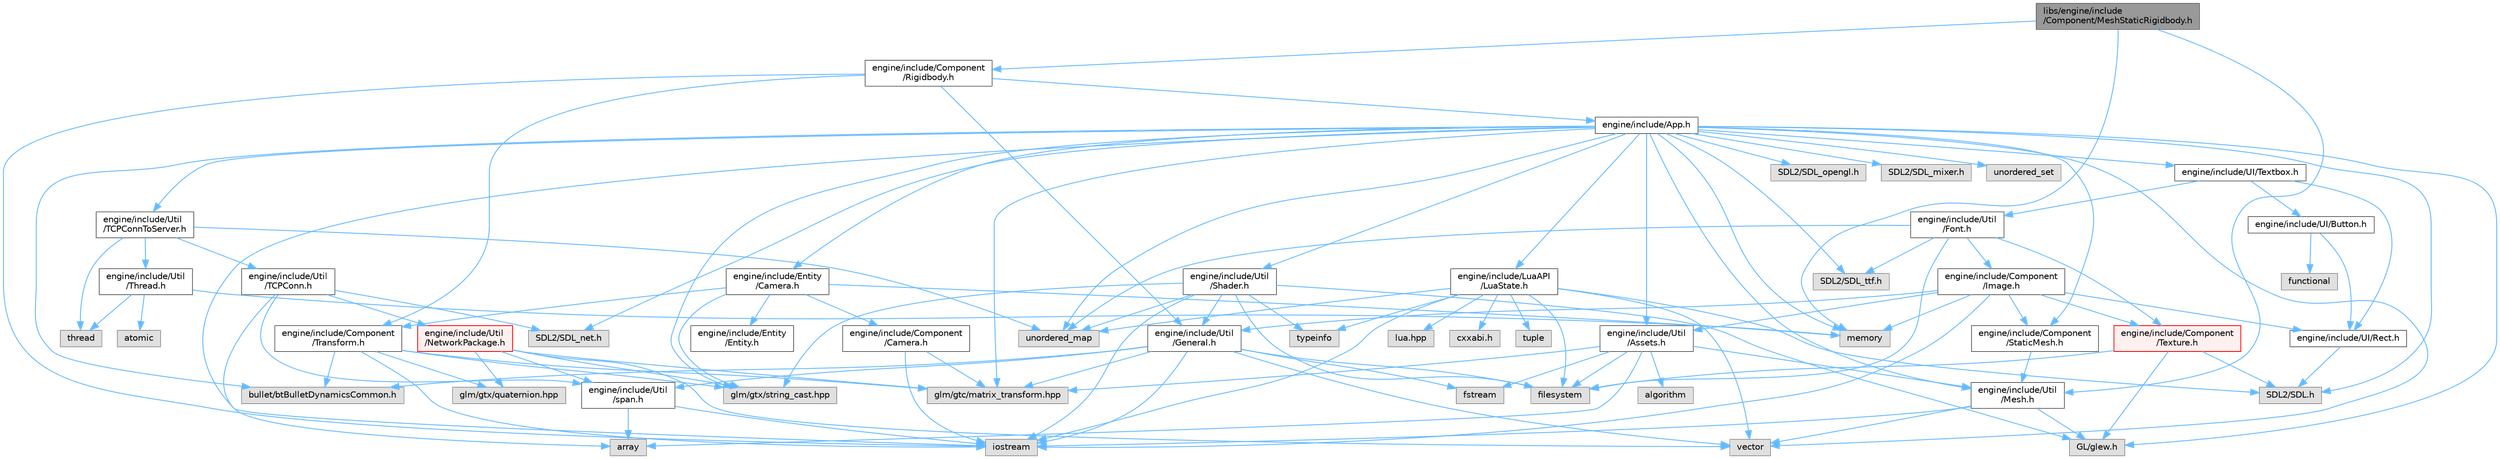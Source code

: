 digraph "libs/engine/include/Component/MeshStaticRigidbody.h"
{
 // LATEX_PDF_SIZE
  bgcolor="transparent";
  edge [fontname=Helvetica,fontsize=10,labelfontname=Helvetica,labelfontsize=10];
  node [fontname=Helvetica,fontsize=10,shape=box,height=0.2,width=0.4];
  Node1 [label="libs/engine/include\l/Component/MeshStaticRigidbody.h",height=0.2,width=0.4,color="gray40", fillcolor="grey60", style="filled", fontcolor="black",tooltip=" "];
  Node1 -> Node2 [color="steelblue1",style="solid"];
  Node2 [label="engine/include/Component\l/Rigidbody.h",height=0.2,width=0.4,color="grey40", fillcolor="white", style="filled",URL="$_rigidbody_8h.html",tooltip=" "];
  Node2 -> Node3 [color="steelblue1",style="solid"];
  Node3 [label="engine/include/App.h",height=0.2,width=0.4,color="grey40", fillcolor="white", style="filled",URL="$_app_8h.html",tooltip=" "];
  Node3 -> Node4 [color="steelblue1",style="solid"];
  Node4 [label="iostream",height=0.2,width=0.4,color="grey60", fillcolor="#E0E0E0", style="filled",tooltip=" "];
  Node3 -> Node5 [color="steelblue1",style="solid"];
  Node5 [label="engine/include/Entity\l/Camera.h",height=0.2,width=0.4,color="grey40", fillcolor="white", style="filled",URL="$_entity_2_camera_8h.html",tooltip=" "];
  Node5 -> Node6 [color="steelblue1",style="solid"];
  Node6 [label="memory",height=0.2,width=0.4,color="grey60", fillcolor="#E0E0E0", style="filled",tooltip=" "];
  Node5 -> Node7 [color="steelblue1",style="solid"];
  Node7 [label="engine/include/Entity\l/Entity.h",height=0.2,width=0.4,color="grey40", fillcolor="white", style="filled",URL="$_entity_8h.html",tooltip=" "];
  Node5 -> Node8 [color="steelblue1",style="solid"];
  Node8 [label="engine/include/Component\l/Camera.h",height=0.2,width=0.4,color="grey40", fillcolor="white", style="filled",URL="$_component_2_camera_8h.html",tooltip=" "];
  Node8 -> Node9 [color="steelblue1",style="solid"];
  Node9 [label="glm/gtc/matrix_transform.hpp",height=0.2,width=0.4,color="grey60", fillcolor="#E0E0E0", style="filled",tooltip=" "];
  Node8 -> Node4 [color="steelblue1",style="solid"];
  Node5 -> Node10 [color="steelblue1",style="solid"];
  Node10 [label="engine/include/Component\l/Transform.h",height=0.2,width=0.4,color="grey40", fillcolor="white", style="filled",URL="$_transform_8h.html",tooltip=" "];
  Node10 -> Node9 [color="steelblue1",style="solid"];
  Node10 -> Node11 [color="steelblue1",style="solid"];
  Node11 [label="glm/gtx/string_cast.hpp",height=0.2,width=0.4,color="grey60", fillcolor="#E0E0E0", style="filled",tooltip=" "];
  Node10 -> Node12 [color="steelblue1",style="solid"];
  Node12 [label="glm/gtx/quaternion.hpp",height=0.2,width=0.4,color="grey60", fillcolor="#E0E0E0", style="filled",tooltip=" "];
  Node10 -> Node4 [color="steelblue1",style="solid"];
  Node10 -> Node13 [color="steelblue1",style="solid"];
  Node13 [label="bullet/btBulletDynamicsCommon.h",height=0.2,width=0.4,color="grey60", fillcolor="#E0E0E0", style="filled",tooltip=" "];
  Node5 -> Node11 [color="steelblue1",style="solid"];
  Node3 -> Node14 [color="steelblue1",style="solid"];
  Node14 [label="engine/include/Util\l/Assets.h",height=0.2,width=0.4,color="grey40", fillcolor="white", style="filled",URL="$_assets_8h.html",tooltip=" "];
  Node14 -> Node15 [color="steelblue1",style="solid"];
  Node15 [label="fstream",height=0.2,width=0.4,color="grey60", fillcolor="#E0E0E0", style="filled",tooltip=" "];
  Node14 -> Node16 [color="steelblue1",style="solid"];
  Node16 [label="filesystem",height=0.2,width=0.4,color="grey60", fillcolor="#E0E0E0", style="filled",tooltip=" "];
  Node14 -> Node17 [color="steelblue1",style="solid"];
  Node17 [label="array",height=0.2,width=0.4,color="grey60", fillcolor="#E0E0E0", style="filled",tooltip=" "];
  Node14 -> Node18 [color="steelblue1",style="solid"];
  Node18 [label="algorithm",height=0.2,width=0.4,color="grey60", fillcolor="#E0E0E0", style="filled",tooltip=" "];
  Node14 -> Node19 [color="steelblue1",style="solid"];
  Node19 [label="engine/include/Util\l/Mesh.h",height=0.2,width=0.4,color="grey40", fillcolor="white", style="filled",URL="$_mesh_8h.html",tooltip=" "];
  Node19 -> Node4 [color="steelblue1",style="solid"];
  Node19 -> Node20 [color="steelblue1",style="solid"];
  Node20 [label="vector",height=0.2,width=0.4,color="grey60", fillcolor="#E0E0E0", style="filled",tooltip=" "];
  Node19 -> Node21 [color="steelblue1",style="solid"];
  Node21 [label="GL/glew.h",height=0.2,width=0.4,color="grey60", fillcolor="#E0E0E0", style="filled",tooltip=" "];
  Node14 -> Node9 [color="steelblue1",style="solid"];
  Node3 -> Node22 [color="steelblue1",style="solid"];
  Node22 [label="engine/include/Component\l/StaticMesh.h",height=0.2,width=0.4,color="grey40", fillcolor="white", style="filled",URL="$_static_mesh_8h.html",tooltip=" "];
  Node22 -> Node19 [color="steelblue1",style="solid"];
  Node3 -> Node19 [color="steelblue1",style="solid"];
  Node3 -> Node23 [color="steelblue1",style="solid"];
  Node23 [label="engine/include/Util\l/TCPConnToServer.h",height=0.2,width=0.4,color="grey40", fillcolor="white", style="filled",URL="$_t_c_p_conn_to_server_8h.html",tooltip=" "];
  Node23 -> Node24 [color="steelblue1",style="solid"];
  Node24 [label="engine/include/Util\l/TCPConn.h",height=0.2,width=0.4,color="grey40", fillcolor="white", style="filled",URL="$_t_c_p_conn_8h.html",tooltip=" "];
  Node24 -> Node25 [color="steelblue1",style="solid"];
  Node25 [label="SDL2/SDL_net.h",height=0.2,width=0.4,color="grey60", fillcolor="#E0E0E0", style="filled",tooltip=" "];
  Node24 -> Node26 [color="steelblue1",style="solid"];
  Node26 [label="engine/include/Util\l/span.h",height=0.2,width=0.4,color="grey40", fillcolor="white", style="filled",URL="$span_8h.html",tooltip=" "];
  Node26 -> Node17 [color="steelblue1",style="solid"];
  Node26 -> Node4 [color="steelblue1",style="solid"];
  Node24 -> Node27 [color="steelblue1",style="solid"];
  Node27 [label="engine/include/Util\l/NetworkPackage.h",height=0.2,width=0.4,color="red", fillcolor="#FFF0F0", style="filled",URL="$_network_package_8h.html",tooltip=" "];
  Node27 -> Node9 [color="steelblue1",style="solid"];
  Node27 -> Node11 [color="steelblue1",style="solid"];
  Node27 -> Node12 [color="steelblue1",style="solid"];
  Node27 -> Node26 [color="steelblue1",style="solid"];
  Node27 -> Node20 [color="steelblue1",style="solid"];
  Node24 -> Node17 [color="steelblue1",style="solid"];
  Node23 -> Node30 [color="steelblue1",style="solid"];
  Node30 [label="engine/include/Util\l/Thread.h",height=0.2,width=0.4,color="grey40", fillcolor="white", style="filled",URL="$_thread_8h.html",tooltip=" "];
  Node30 -> Node6 [color="steelblue1",style="solid"];
  Node30 -> Node31 [color="steelblue1",style="solid"];
  Node31 [label="thread",height=0.2,width=0.4,color="grey60", fillcolor="#E0E0E0", style="filled",tooltip=" "];
  Node30 -> Node32 [color="steelblue1",style="solid"];
  Node32 [label="atomic",height=0.2,width=0.4,color="grey60", fillcolor="#E0E0E0", style="filled",tooltip=" "];
  Node23 -> Node31 [color="steelblue1",style="solid"];
  Node23 -> Node33 [color="steelblue1",style="solid"];
  Node33 [label="unordered_map",height=0.2,width=0.4,color="grey60", fillcolor="#E0E0E0", style="filled",tooltip=" "];
  Node3 -> Node34 [color="steelblue1",style="solid"];
  Node34 [label="engine/include/Util\l/Shader.h",height=0.2,width=0.4,color="grey40", fillcolor="white", style="filled",URL="$_shader_8h.html",tooltip=" "];
  Node34 -> Node35 [color="steelblue1",style="solid"];
  Node35 [label="typeinfo",height=0.2,width=0.4,color="grey60", fillcolor="#E0E0E0", style="filled",tooltip=" "];
  Node34 -> Node21 [color="steelblue1",style="solid"];
  Node34 -> Node11 [color="steelblue1",style="solid"];
  Node34 -> Node4 [color="steelblue1",style="solid"];
  Node34 -> Node16 [color="steelblue1",style="solid"];
  Node34 -> Node33 [color="steelblue1",style="solid"];
  Node34 -> Node36 [color="steelblue1",style="solid"];
  Node36 [label="engine/include/Util\l/General.h",height=0.2,width=0.4,color="grey40", fillcolor="white", style="filled",URL="$_general_8h.html",tooltip=" "];
  Node36 -> Node16 [color="steelblue1",style="solid"];
  Node36 -> Node15 [color="steelblue1",style="solid"];
  Node36 -> Node4 [color="steelblue1",style="solid"];
  Node36 -> Node20 [color="steelblue1",style="solid"];
  Node36 -> Node9 [color="steelblue1",style="solid"];
  Node36 -> Node13 [color="steelblue1",style="solid"];
  Node36 -> Node26 [color="steelblue1",style="solid"];
  Node3 -> Node37 [color="steelblue1",style="solid"];
  Node37 [label="engine/include/LuaAPI\l/LuaState.h",height=0.2,width=0.4,color="grey40", fillcolor="white", style="filled",URL="$_lua_state_8h.html",tooltip=" "];
  Node37 -> Node38 [color="steelblue1",style="solid"];
  Node38 [label="lua.hpp",height=0.2,width=0.4,color="grey60", fillcolor="#E0E0E0", style="filled",tooltip=" "];
  Node37 -> Node16 [color="steelblue1",style="solid"];
  Node37 -> Node4 [color="steelblue1",style="solid"];
  Node37 -> Node20 [color="steelblue1",style="solid"];
  Node37 -> Node35 [color="steelblue1",style="solid"];
  Node37 -> Node39 [color="steelblue1",style="solid"];
  Node39 [label="cxxabi.h",height=0.2,width=0.4,color="grey60", fillcolor="#E0E0E0", style="filled",tooltip=" "];
  Node37 -> Node40 [color="steelblue1",style="solid"];
  Node40 [label="tuple",height=0.2,width=0.4,color="grey60", fillcolor="#E0E0E0", style="filled",tooltip=" "];
  Node37 -> Node33 [color="steelblue1",style="solid"];
  Node37 -> Node41 [color="steelblue1",style="solid"];
  Node41 [label="SDL2/SDL.h",height=0.2,width=0.4,color="grey60", fillcolor="#E0E0E0", style="filled",tooltip=" "];
  Node3 -> Node42 [color="steelblue1",style="solid"];
  Node42 [label="engine/include/UI/Textbox.h",height=0.2,width=0.4,color="grey40", fillcolor="white", style="filled",URL="$_textbox_8h.html",tooltip=" "];
  Node42 -> Node43 [color="steelblue1",style="solid"];
  Node43 [label="engine/include/UI/Rect.h",height=0.2,width=0.4,color="grey40", fillcolor="white", style="filled",URL="$_rect_8h.html",tooltip=" "];
  Node43 -> Node41 [color="steelblue1",style="solid"];
  Node42 -> Node44 [color="steelblue1",style="solid"];
  Node44 [label="engine/include/UI/Button.h",height=0.2,width=0.4,color="grey40", fillcolor="white", style="filled",URL="$_button_8h.html",tooltip=" "];
  Node44 -> Node45 [color="steelblue1",style="solid"];
  Node45 [label="functional",height=0.2,width=0.4,color="grey60", fillcolor="#E0E0E0", style="filled",tooltip=" "];
  Node44 -> Node43 [color="steelblue1",style="solid"];
  Node42 -> Node46 [color="steelblue1",style="solid"];
  Node46 [label="engine/include/Util\l/Font.h",height=0.2,width=0.4,color="grey40", fillcolor="white", style="filled",URL="$_font_8h.html",tooltip=" "];
  Node46 -> Node47 [color="steelblue1",style="solid"];
  Node47 [label="SDL2/SDL_ttf.h",height=0.2,width=0.4,color="grey60", fillcolor="#E0E0E0", style="filled",tooltip=" "];
  Node46 -> Node16 [color="steelblue1",style="solid"];
  Node46 -> Node48 [color="steelblue1",style="solid"];
  Node48 [label="engine/include/Component\l/Texture.h",height=0.2,width=0.4,color="red", fillcolor="#FFF0F0", style="filled",URL="$_texture_8h.html",tooltip=" "];
  Node48 -> Node16 [color="steelblue1",style="solid"];
  Node48 -> Node21 [color="steelblue1",style="solid"];
  Node48 -> Node41 [color="steelblue1",style="solid"];
  Node46 -> Node50 [color="steelblue1",style="solid"];
  Node50 [label="engine/include/Component\l/Image.h",height=0.2,width=0.4,color="grey40", fillcolor="white", style="filled",URL="$_image_8h.html",tooltip=" "];
  Node50 -> Node36 [color="steelblue1",style="solid"];
  Node50 -> Node48 [color="steelblue1",style="solid"];
  Node50 -> Node22 [color="steelblue1",style="solid"];
  Node50 -> Node14 [color="steelblue1",style="solid"];
  Node50 -> Node4 [color="steelblue1",style="solid"];
  Node50 -> Node6 [color="steelblue1",style="solid"];
  Node50 -> Node43 [color="steelblue1",style="solid"];
  Node46 -> Node33 [color="steelblue1",style="solid"];
  Node3 -> Node6 [color="steelblue1",style="solid"];
  Node3 -> Node20 [color="steelblue1",style="solid"];
  Node3 -> Node33 [color="steelblue1",style="solid"];
  Node3 -> Node9 [color="steelblue1",style="solid"];
  Node3 -> Node21 [color="steelblue1",style="solid"];
  Node3 -> Node41 [color="steelblue1",style="solid"];
  Node3 -> Node51 [color="steelblue1",style="solid"];
  Node51 [label="SDL2/SDL_opengl.h",height=0.2,width=0.4,color="grey60", fillcolor="#E0E0E0", style="filled",tooltip=" "];
  Node3 -> Node47 [color="steelblue1",style="solid"];
  Node3 -> Node52 [color="steelblue1",style="solid"];
  Node52 [label="SDL2/SDL_mixer.h",height=0.2,width=0.4,color="grey60", fillcolor="#E0E0E0", style="filled",tooltip=" "];
  Node3 -> Node25 [color="steelblue1",style="solid"];
  Node3 -> Node13 [color="steelblue1",style="solid"];
  Node3 -> Node53 [color="steelblue1",style="solid"];
  Node53 [label="unordered_set",height=0.2,width=0.4,color="grey60", fillcolor="#E0E0E0", style="filled",tooltip=" "];
  Node3 -> Node11 [color="steelblue1",style="solid"];
  Node2 -> Node10 [color="steelblue1",style="solid"];
  Node2 -> Node36 [color="steelblue1",style="solid"];
  Node2 -> Node4 [color="steelblue1",style="solid"];
  Node1 -> Node19 [color="steelblue1",style="solid"];
  Node1 -> Node6 [color="steelblue1",style="solid"];
}
